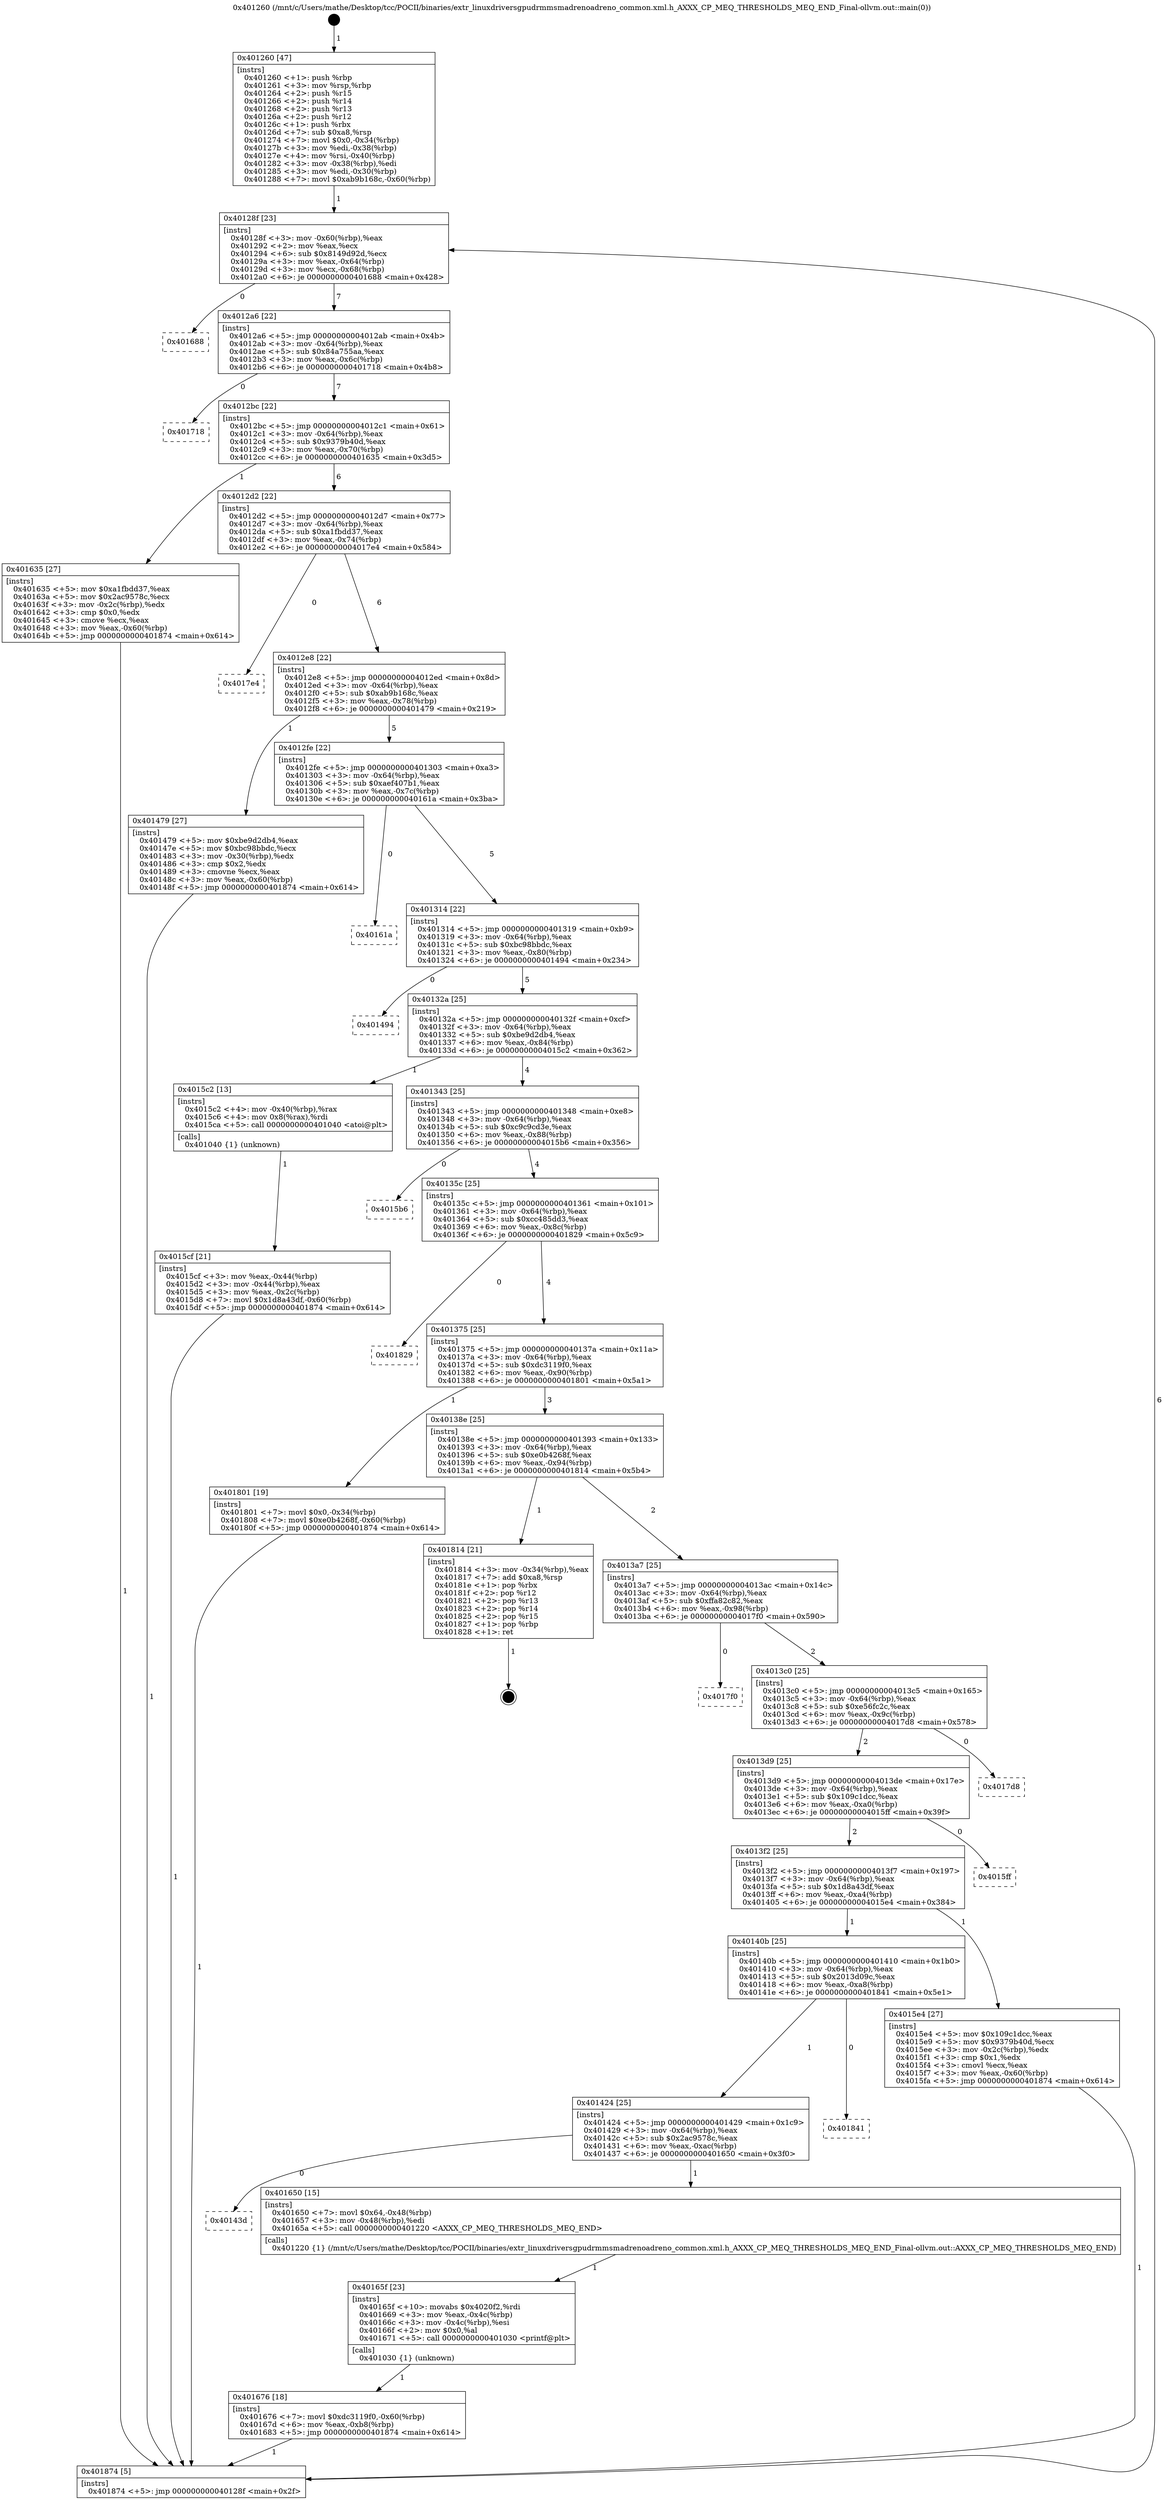 digraph "0x401260" {
  label = "0x401260 (/mnt/c/Users/mathe/Desktop/tcc/POCII/binaries/extr_linuxdriversgpudrmmsmadrenoadreno_common.xml.h_AXXX_CP_MEQ_THRESHOLDS_MEQ_END_Final-ollvm.out::main(0))"
  labelloc = "t"
  node[shape=record]

  Entry [label="",width=0.3,height=0.3,shape=circle,fillcolor=black,style=filled]
  "0x40128f" [label="{
     0x40128f [23]\l
     | [instrs]\l
     &nbsp;&nbsp;0x40128f \<+3\>: mov -0x60(%rbp),%eax\l
     &nbsp;&nbsp;0x401292 \<+2\>: mov %eax,%ecx\l
     &nbsp;&nbsp;0x401294 \<+6\>: sub $0x8149d92d,%ecx\l
     &nbsp;&nbsp;0x40129a \<+3\>: mov %eax,-0x64(%rbp)\l
     &nbsp;&nbsp;0x40129d \<+3\>: mov %ecx,-0x68(%rbp)\l
     &nbsp;&nbsp;0x4012a0 \<+6\>: je 0000000000401688 \<main+0x428\>\l
  }"]
  "0x401688" [label="{
     0x401688\l
  }", style=dashed]
  "0x4012a6" [label="{
     0x4012a6 [22]\l
     | [instrs]\l
     &nbsp;&nbsp;0x4012a6 \<+5\>: jmp 00000000004012ab \<main+0x4b\>\l
     &nbsp;&nbsp;0x4012ab \<+3\>: mov -0x64(%rbp),%eax\l
     &nbsp;&nbsp;0x4012ae \<+5\>: sub $0x84a755aa,%eax\l
     &nbsp;&nbsp;0x4012b3 \<+3\>: mov %eax,-0x6c(%rbp)\l
     &nbsp;&nbsp;0x4012b6 \<+6\>: je 0000000000401718 \<main+0x4b8\>\l
  }"]
  Exit [label="",width=0.3,height=0.3,shape=circle,fillcolor=black,style=filled,peripheries=2]
  "0x401718" [label="{
     0x401718\l
  }", style=dashed]
  "0x4012bc" [label="{
     0x4012bc [22]\l
     | [instrs]\l
     &nbsp;&nbsp;0x4012bc \<+5\>: jmp 00000000004012c1 \<main+0x61\>\l
     &nbsp;&nbsp;0x4012c1 \<+3\>: mov -0x64(%rbp),%eax\l
     &nbsp;&nbsp;0x4012c4 \<+5\>: sub $0x9379b40d,%eax\l
     &nbsp;&nbsp;0x4012c9 \<+3\>: mov %eax,-0x70(%rbp)\l
     &nbsp;&nbsp;0x4012cc \<+6\>: je 0000000000401635 \<main+0x3d5\>\l
  }"]
  "0x401676" [label="{
     0x401676 [18]\l
     | [instrs]\l
     &nbsp;&nbsp;0x401676 \<+7\>: movl $0xdc3119f0,-0x60(%rbp)\l
     &nbsp;&nbsp;0x40167d \<+6\>: mov %eax,-0xb8(%rbp)\l
     &nbsp;&nbsp;0x401683 \<+5\>: jmp 0000000000401874 \<main+0x614\>\l
  }"]
  "0x401635" [label="{
     0x401635 [27]\l
     | [instrs]\l
     &nbsp;&nbsp;0x401635 \<+5\>: mov $0xa1fbdd37,%eax\l
     &nbsp;&nbsp;0x40163a \<+5\>: mov $0x2ac9578c,%ecx\l
     &nbsp;&nbsp;0x40163f \<+3\>: mov -0x2c(%rbp),%edx\l
     &nbsp;&nbsp;0x401642 \<+3\>: cmp $0x0,%edx\l
     &nbsp;&nbsp;0x401645 \<+3\>: cmove %ecx,%eax\l
     &nbsp;&nbsp;0x401648 \<+3\>: mov %eax,-0x60(%rbp)\l
     &nbsp;&nbsp;0x40164b \<+5\>: jmp 0000000000401874 \<main+0x614\>\l
  }"]
  "0x4012d2" [label="{
     0x4012d2 [22]\l
     | [instrs]\l
     &nbsp;&nbsp;0x4012d2 \<+5\>: jmp 00000000004012d7 \<main+0x77\>\l
     &nbsp;&nbsp;0x4012d7 \<+3\>: mov -0x64(%rbp),%eax\l
     &nbsp;&nbsp;0x4012da \<+5\>: sub $0xa1fbdd37,%eax\l
     &nbsp;&nbsp;0x4012df \<+3\>: mov %eax,-0x74(%rbp)\l
     &nbsp;&nbsp;0x4012e2 \<+6\>: je 00000000004017e4 \<main+0x584\>\l
  }"]
  "0x40165f" [label="{
     0x40165f [23]\l
     | [instrs]\l
     &nbsp;&nbsp;0x40165f \<+10\>: movabs $0x4020f2,%rdi\l
     &nbsp;&nbsp;0x401669 \<+3\>: mov %eax,-0x4c(%rbp)\l
     &nbsp;&nbsp;0x40166c \<+3\>: mov -0x4c(%rbp),%esi\l
     &nbsp;&nbsp;0x40166f \<+2\>: mov $0x0,%al\l
     &nbsp;&nbsp;0x401671 \<+5\>: call 0000000000401030 \<printf@plt\>\l
     | [calls]\l
     &nbsp;&nbsp;0x401030 \{1\} (unknown)\l
  }"]
  "0x4017e4" [label="{
     0x4017e4\l
  }", style=dashed]
  "0x4012e8" [label="{
     0x4012e8 [22]\l
     | [instrs]\l
     &nbsp;&nbsp;0x4012e8 \<+5\>: jmp 00000000004012ed \<main+0x8d\>\l
     &nbsp;&nbsp;0x4012ed \<+3\>: mov -0x64(%rbp),%eax\l
     &nbsp;&nbsp;0x4012f0 \<+5\>: sub $0xab9b168c,%eax\l
     &nbsp;&nbsp;0x4012f5 \<+3\>: mov %eax,-0x78(%rbp)\l
     &nbsp;&nbsp;0x4012f8 \<+6\>: je 0000000000401479 \<main+0x219\>\l
  }"]
  "0x40143d" [label="{
     0x40143d\l
  }", style=dashed]
  "0x401479" [label="{
     0x401479 [27]\l
     | [instrs]\l
     &nbsp;&nbsp;0x401479 \<+5\>: mov $0xbe9d2db4,%eax\l
     &nbsp;&nbsp;0x40147e \<+5\>: mov $0xbc98bbdc,%ecx\l
     &nbsp;&nbsp;0x401483 \<+3\>: mov -0x30(%rbp),%edx\l
     &nbsp;&nbsp;0x401486 \<+3\>: cmp $0x2,%edx\l
     &nbsp;&nbsp;0x401489 \<+3\>: cmovne %ecx,%eax\l
     &nbsp;&nbsp;0x40148c \<+3\>: mov %eax,-0x60(%rbp)\l
     &nbsp;&nbsp;0x40148f \<+5\>: jmp 0000000000401874 \<main+0x614\>\l
  }"]
  "0x4012fe" [label="{
     0x4012fe [22]\l
     | [instrs]\l
     &nbsp;&nbsp;0x4012fe \<+5\>: jmp 0000000000401303 \<main+0xa3\>\l
     &nbsp;&nbsp;0x401303 \<+3\>: mov -0x64(%rbp),%eax\l
     &nbsp;&nbsp;0x401306 \<+5\>: sub $0xaef407b1,%eax\l
     &nbsp;&nbsp;0x40130b \<+3\>: mov %eax,-0x7c(%rbp)\l
     &nbsp;&nbsp;0x40130e \<+6\>: je 000000000040161a \<main+0x3ba\>\l
  }"]
  "0x401874" [label="{
     0x401874 [5]\l
     | [instrs]\l
     &nbsp;&nbsp;0x401874 \<+5\>: jmp 000000000040128f \<main+0x2f\>\l
  }"]
  "0x401260" [label="{
     0x401260 [47]\l
     | [instrs]\l
     &nbsp;&nbsp;0x401260 \<+1\>: push %rbp\l
     &nbsp;&nbsp;0x401261 \<+3\>: mov %rsp,%rbp\l
     &nbsp;&nbsp;0x401264 \<+2\>: push %r15\l
     &nbsp;&nbsp;0x401266 \<+2\>: push %r14\l
     &nbsp;&nbsp;0x401268 \<+2\>: push %r13\l
     &nbsp;&nbsp;0x40126a \<+2\>: push %r12\l
     &nbsp;&nbsp;0x40126c \<+1\>: push %rbx\l
     &nbsp;&nbsp;0x40126d \<+7\>: sub $0xa8,%rsp\l
     &nbsp;&nbsp;0x401274 \<+7\>: movl $0x0,-0x34(%rbp)\l
     &nbsp;&nbsp;0x40127b \<+3\>: mov %edi,-0x38(%rbp)\l
     &nbsp;&nbsp;0x40127e \<+4\>: mov %rsi,-0x40(%rbp)\l
     &nbsp;&nbsp;0x401282 \<+3\>: mov -0x38(%rbp),%edi\l
     &nbsp;&nbsp;0x401285 \<+3\>: mov %edi,-0x30(%rbp)\l
     &nbsp;&nbsp;0x401288 \<+7\>: movl $0xab9b168c,-0x60(%rbp)\l
  }"]
  "0x401650" [label="{
     0x401650 [15]\l
     | [instrs]\l
     &nbsp;&nbsp;0x401650 \<+7\>: movl $0x64,-0x48(%rbp)\l
     &nbsp;&nbsp;0x401657 \<+3\>: mov -0x48(%rbp),%edi\l
     &nbsp;&nbsp;0x40165a \<+5\>: call 0000000000401220 \<AXXX_CP_MEQ_THRESHOLDS_MEQ_END\>\l
     | [calls]\l
     &nbsp;&nbsp;0x401220 \{1\} (/mnt/c/Users/mathe/Desktop/tcc/POCII/binaries/extr_linuxdriversgpudrmmsmadrenoadreno_common.xml.h_AXXX_CP_MEQ_THRESHOLDS_MEQ_END_Final-ollvm.out::AXXX_CP_MEQ_THRESHOLDS_MEQ_END)\l
  }"]
  "0x40161a" [label="{
     0x40161a\l
  }", style=dashed]
  "0x401314" [label="{
     0x401314 [22]\l
     | [instrs]\l
     &nbsp;&nbsp;0x401314 \<+5\>: jmp 0000000000401319 \<main+0xb9\>\l
     &nbsp;&nbsp;0x401319 \<+3\>: mov -0x64(%rbp),%eax\l
     &nbsp;&nbsp;0x40131c \<+5\>: sub $0xbc98bbdc,%eax\l
     &nbsp;&nbsp;0x401321 \<+3\>: mov %eax,-0x80(%rbp)\l
     &nbsp;&nbsp;0x401324 \<+6\>: je 0000000000401494 \<main+0x234\>\l
  }"]
  "0x401424" [label="{
     0x401424 [25]\l
     | [instrs]\l
     &nbsp;&nbsp;0x401424 \<+5\>: jmp 0000000000401429 \<main+0x1c9\>\l
     &nbsp;&nbsp;0x401429 \<+3\>: mov -0x64(%rbp),%eax\l
     &nbsp;&nbsp;0x40142c \<+5\>: sub $0x2ac9578c,%eax\l
     &nbsp;&nbsp;0x401431 \<+6\>: mov %eax,-0xac(%rbp)\l
     &nbsp;&nbsp;0x401437 \<+6\>: je 0000000000401650 \<main+0x3f0\>\l
  }"]
  "0x401494" [label="{
     0x401494\l
  }", style=dashed]
  "0x40132a" [label="{
     0x40132a [25]\l
     | [instrs]\l
     &nbsp;&nbsp;0x40132a \<+5\>: jmp 000000000040132f \<main+0xcf\>\l
     &nbsp;&nbsp;0x40132f \<+3\>: mov -0x64(%rbp),%eax\l
     &nbsp;&nbsp;0x401332 \<+5\>: sub $0xbe9d2db4,%eax\l
     &nbsp;&nbsp;0x401337 \<+6\>: mov %eax,-0x84(%rbp)\l
     &nbsp;&nbsp;0x40133d \<+6\>: je 00000000004015c2 \<main+0x362\>\l
  }"]
  "0x401841" [label="{
     0x401841\l
  }", style=dashed]
  "0x4015c2" [label="{
     0x4015c2 [13]\l
     | [instrs]\l
     &nbsp;&nbsp;0x4015c2 \<+4\>: mov -0x40(%rbp),%rax\l
     &nbsp;&nbsp;0x4015c6 \<+4\>: mov 0x8(%rax),%rdi\l
     &nbsp;&nbsp;0x4015ca \<+5\>: call 0000000000401040 \<atoi@plt\>\l
     | [calls]\l
     &nbsp;&nbsp;0x401040 \{1\} (unknown)\l
  }"]
  "0x401343" [label="{
     0x401343 [25]\l
     | [instrs]\l
     &nbsp;&nbsp;0x401343 \<+5\>: jmp 0000000000401348 \<main+0xe8\>\l
     &nbsp;&nbsp;0x401348 \<+3\>: mov -0x64(%rbp),%eax\l
     &nbsp;&nbsp;0x40134b \<+5\>: sub $0xc9c9cd3e,%eax\l
     &nbsp;&nbsp;0x401350 \<+6\>: mov %eax,-0x88(%rbp)\l
     &nbsp;&nbsp;0x401356 \<+6\>: je 00000000004015b6 \<main+0x356\>\l
  }"]
  "0x4015cf" [label="{
     0x4015cf [21]\l
     | [instrs]\l
     &nbsp;&nbsp;0x4015cf \<+3\>: mov %eax,-0x44(%rbp)\l
     &nbsp;&nbsp;0x4015d2 \<+3\>: mov -0x44(%rbp),%eax\l
     &nbsp;&nbsp;0x4015d5 \<+3\>: mov %eax,-0x2c(%rbp)\l
     &nbsp;&nbsp;0x4015d8 \<+7\>: movl $0x1d8a43df,-0x60(%rbp)\l
     &nbsp;&nbsp;0x4015df \<+5\>: jmp 0000000000401874 \<main+0x614\>\l
  }"]
  "0x40140b" [label="{
     0x40140b [25]\l
     | [instrs]\l
     &nbsp;&nbsp;0x40140b \<+5\>: jmp 0000000000401410 \<main+0x1b0\>\l
     &nbsp;&nbsp;0x401410 \<+3\>: mov -0x64(%rbp),%eax\l
     &nbsp;&nbsp;0x401413 \<+5\>: sub $0x2013d09c,%eax\l
     &nbsp;&nbsp;0x401418 \<+6\>: mov %eax,-0xa8(%rbp)\l
     &nbsp;&nbsp;0x40141e \<+6\>: je 0000000000401841 \<main+0x5e1\>\l
  }"]
  "0x4015b6" [label="{
     0x4015b6\l
  }", style=dashed]
  "0x40135c" [label="{
     0x40135c [25]\l
     | [instrs]\l
     &nbsp;&nbsp;0x40135c \<+5\>: jmp 0000000000401361 \<main+0x101\>\l
     &nbsp;&nbsp;0x401361 \<+3\>: mov -0x64(%rbp),%eax\l
     &nbsp;&nbsp;0x401364 \<+5\>: sub $0xcc485dd3,%eax\l
     &nbsp;&nbsp;0x401369 \<+6\>: mov %eax,-0x8c(%rbp)\l
     &nbsp;&nbsp;0x40136f \<+6\>: je 0000000000401829 \<main+0x5c9\>\l
  }"]
  "0x4015e4" [label="{
     0x4015e4 [27]\l
     | [instrs]\l
     &nbsp;&nbsp;0x4015e4 \<+5\>: mov $0x109c1dcc,%eax\l
     &nbsp;&nbsp;0x4015e9 \<+5\>: mov $0x9379b40d,%ecx\l
     &nbsp;&nbsp;0x4015ee \<+3\>: mov -0x2c(%rbp),%edx\l
     &nbsp;&nbsp;0x4015f1 \<+3\>: cmp $0x1,%edx\l
     &nbsp;&nbsp;0x4015f4 \<+3\>: cmovl %ecx,%eax\l
     &nbsp;&nbsp;0x4015f7 \<+3\>: mov %eax,-0x60(%rbp)\l
     &nbsp;&nbsp;0x4015fa \<+5\>: jmp 0000000000401874 \<main+0x614\>\l
  }"]
  "0x401829" [label="{
     0x401829\l
  }", style=dashed]
  "0x401375" [label="{
     0x401375 [25]\l
     | [instrs]\l
     &nbsp;&nbsp;0x401375 \<+5\>: jmp 000000000040137a \<main+0x11a\>\l
     &nbsp;&nbsp;0x40137a \<+3\>: mov -0x64(%rbp),%eax\l
     &nbsp;&nbsp;0x40137d \<+5\>: sub $0xdc3119f0,%eax\l
     &nbsp;&nbsp;0x401382 \<+6\>: mov %eax,-0x90(%rbp)\l
     &nbsp;&nbsp;0x401388 \<+6\>: je 0000000000401801 \<main+0x5a1\>\l
  }"]
  "0x4013f2" [label="{
     0x4013f2 [25]\l
     | [instrs]\l
     &nbsp;&nbsp;0x4013f2 \<+5\>: jmp 00000000004013f7 \<main+0x197\>\l
     &nbsp;&nbsp;0x4013f7 \<+3\>: mov -0x64(%rbp),%eax\l
     &nbsp;&nbsp;0x4013fa \<+5\>: sub $0x1d8a43df,%eax\l
     &nbsp;&nbsp;0x4013ff \<+6\>: mov %eax,-0xa4(%rbp)\l
     &nbsp;&nbsp;0x401405 \<+6\>: je 00000000004015e4 \<main+0x384\>\l
  }"]
  "0x401801" [label="{
     0x401801 [19]\l
     | [instrs]\l
     &nbsp;&nbsp;0x401801 \<+7\>: movl $0x0,-0x34(%rbp)\l
     &nbsp;&nbsp;0x401808 \<+7\>: movl $0xe0b4268f,-0x60(%rbp)\l
     &nbsp;&nbsp;0x40180f \<+5\>: jmp 0000000000401874 \<main+0x614\>\l
  }"]
  "0x40138e" [label="{
     0x40138e [25]\l
     | [instrs]\l
     &nbsp;&nbsp;0x40138e \<+5\>: jmp 0000000000401393 \<main+0x133\>\l
     &nbsp;&nbsp;0x401393 \<+3\>: mov -0x64(%rbp),%eax\l
     &nbsp;&nbsp;0x401396 \<+5\>: sub $0xe0b4268f,%eax\l
     &nbsp;&nbsp;0x40139b \<+6\>: mov %eax,-0x94(%rbp)\l
     &nbsp;&nbsp;0x4013a1 \<+6\>: je 0000000000401814 \<main+0x5b4\>\l
  }"]
  "0x4015ff" [label="{
     0x4015ff\l
  }", style=dashed]
  "0x401814" [label="{
     0x401814 [21]\l
     | [instrs]\l
     &nbsp;&nbsp;0x401814 \<+3\>: mov -0x34(%rbp),%eax\l
     &nbsp;&nbsp;0x401817 \<+7\>: add $0xa8,%rsp\l
     &nbsp;&nbsp;0x40181e \<+1\>: pop %rbx\l
     &nbsp;&nbsp;0x40181f \<+2\>: pop %r12\l
     &nbsp;&nbsp;0x401821 \<+2\>: pop %r13\l
     &nbsp;&nbsp;0x401823 \<+2\>: pop %r14\l
     &nbsp;&nbsp;0x401825 \<+2\>: pop %r15\l
     &nbsp;&nbsp;0x401827 \<+1\>: pop %rbp\l
     &nbsp;&nbsp;0x401828 \<+1\>: ret\l
  }"]
  "0x4013a7" [label="{
     0x4013a7 [25]\l
     | [instrs]\l
     &nbsp;&nbsp;0x4013a7 \<+5\>: jmp 00000000004013ac \<main+0x14c\>\l
     &nbsp;&nbsp;0x4013ac \<+3\>: mov -0x64(%rbp),%eax\l
     &nbsp;&nbsp;0x4013af \<+5\>: sub $0xffa82c82,%eax\l
     &nbsp;&nbsp;0x4013b4 \<+6\>: mov %eax,-0x98(%rbp)\l
     &nbsp;&nbsp;0x4013ba \<+6\>: je 00000000004017f0 \<main+0x590\>\l
  }"]
  "0x4013d9" [label="{
     0x4013d9 [25]\l
     | [instrs]\l
     &nbsp;&nbsp;0x4013d9 \<+5\>: jmp 00000000004013de \<main+0x17e\>\l
     &nbsp;&nbsp;0x4013de \<+3\>: mov -0x64(%rbp),%eax\l
     &nbsp;&nbsp;0x4013e1 \<+5\>: sub $0x109c1dcc,%eax\l
     &nbsp;&nbsp;0x4013e6 \<+6\>: mov %eax,-0xa0(%rbp)\l
     &nbsp;&nbsp;0x4013ec \<+6\>: je 00000000004015ff \<main+0x39f\>\l
  }"]
  "0x4017f0" [label="{
     0x4017f0\l
  }", style=dashed]
  "0x4013c0" [label="{
     0x4013c0 [25]\l
     | [instrs]\l
     &nbsp;&nbsp;0x4013c0 \<+5\>: jmp 00000000004013c5 \<main+0x165\>\l
     &nbsp;&nbsp;0x4013c5 \<+3\>: mov -0x64(%rbp),%eax\l
     &nbsp;&nbsp;0x4013c8 \<+5\>: sub $0xe56fc2c,%eax\l
     &nbsp;&nbsp;0x4013cd \<+6\>: mov %eax,-0x9c(%rbp)\l
     &nbsp;&nbsp;0x4013d3 \<+6\>: je 00000000004017d8 \<main+0x578\>\l
  }"]
  "0x4017d8" [label="{
     0x4017d8\l
  }", style=dashed]
  Entry -> "0x401260" [label=" 1"]
  "0x40128f" -> "0x401688" [label=" 0"]
  "0x40128f" -> "0x4012a6" [label=" 7"]
  "0x401814" -> Exit [label=" 1"]
  "0x4012a6" -> "0x401718" [label=" 0"]
  "0x4012a6" -> "0x4012bc" [label=" 7"]
  "0x401801" -> "0x401874" [label=" 1"]
  "0x4012bc" -> "0x401635" [label=" 1"]
  "0x4012bc" -> "0x4012d2" [label=" 6"]
  "0x401676" -> "0x401874" [label=" 1"]
  "0x4012d2" -> "0x4017e4" [label=" 0"]
  "0x4012d2" -> "0x4012e8" [label=" 6"]
  "0x40165f" -> "0x401676" [label=" 1"]
  "0x4012e8" -> "0x401479" [label=" 1"]
  "0x4012e8" -> "0x4012fe" [label=" 5"]
  "0x401479" -> "0x401874" [label=" 1"]
  "0x401260" -> "0x40128f" [label=" 1"]
  "0x401874" -> "0x40128f" [label=" 6"]
  "0x401650" -> "0x40165f" [label=" 1"]
  "0x4012fe" -> "0x40161a" [label=" 0"]
  "0x4012fe" -> "0x401314" [label=" 5"]
  "0x401424" -> "0x40143d" [label=" 0"]
  "0x401314" -> "0x401494" [label=" 0"]
  "0x401314" -> "0x40132a" [label=" 5"]
  "0x401424" -> "0x401650" [label=" 1"]
  "0x40132a" -> "0x4015c2" [label=" 1"]
  "0x40132a" -> "0x401343" [label=" 4"]
  "0x4015c2" -> "0x4015cf" [label=" 1"]
  "0x4015cf" -> "0x401874" [label=" 1"]
  "0x40140b" -> "0x401424" [label=" 1"]
  "0x401343" -> "0x4015b6" [label=" 0"]
  "0x401343" -> "0x40135c" [label=" 4"]
  "0x40140b" -> "0x401841" [label=" 0"]
  "0x40135c" -> "0x401829" [label=" 0"]
  "0x40135c" -> "0x401375" [label=" 4"]
  "0x401635" -> "0x401874" [label=" 1"]
  "0x401375" -> "0x401801" [label=" 1"]
  "0x401375" -> "0x40138e" [label=" 3"]
  "0x4013f2" -> "0x40140b" [label=" 1"]
  "0x40138e" -> "0x401814" [label=" 1"]
  "0x40138e" -> "0x4013a7" [label=" 2"]
  "0x4013f2" -> "0x4015e4" [label=" 1"]
  "0x4013a7" -> "0x4017f0" [label=" 0"]
  "0x4013a7" -> "0x4013c0" [label=" 2"]
  "0x4013d9" -> "0x4013f2" [label=" 2"]
  "0x4013c0" -> "0x4017d8" [label=" 0"]
  "0x4013c0" -> "0x4013d9" [label=" 2"]
  "0x4015e4" -> "0x401874" [label=" 1"]
  "0x4013d9" -> "0x4015ff" [label=" 0"]
}
